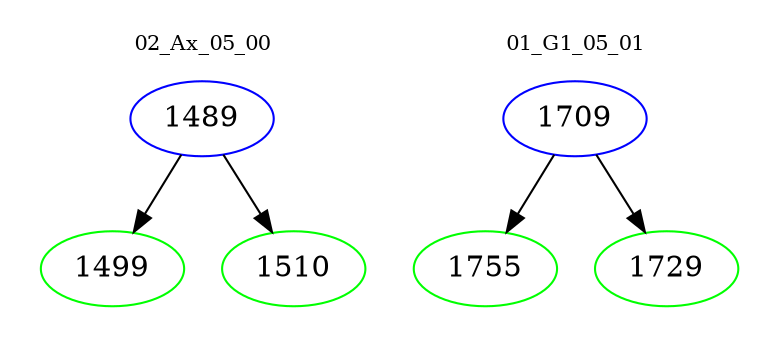 digraph{
subgraph cluster_0 {
color = white
label = "02_Ax_05_00";
fontsize=10;
T0_1489 [label="1489", color="blue"]
T0_1489 -> T0_1499 [color="black"]
T0_1499 [label="1499", color="green"]
T0_1489 -> T0_1510 [color="black"]
T0_1510 [label="1510", color="green"]
}
subgraph cluster_1 {
color = white
label = "01_G1_05_01";
fontsize=10;
T1_1709 [label="1709", color="blue"]
T1_1709 -> T1_1755 [color="black"]
T1_1755 [label="1755", color="green"]
T1_1709 -> T1_1729 [color="black"]
T1_1729 [label="1729", color="green"]
}
}
